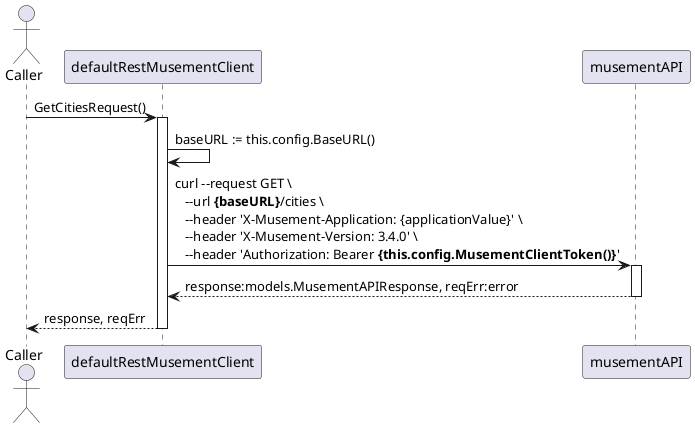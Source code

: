 @startuml

actor Caller as C
participant defaultRestMusementClient as RC
participant musementAPI as A

C -> RC ++: GetCitiesRequest()
    RC -> RC: baseURL := this.config.BaseURL()\

    RC -> A ++:curl --request GET \\ \
                 \n   --url **{baseURL}**/cities \\ \
                 \n   --header 'X-Musement-Application: {applicationValue}' \\ \
                 \n   --header 'X-Musement-Version: 3.4.0' \\ \
                 \n   --header 'Authorization: Bearer **{this.config.MusementClientToken()}**'
    return response:models.MusementAPIResponse, reqErr:error
return response, reqErr
@enduml
